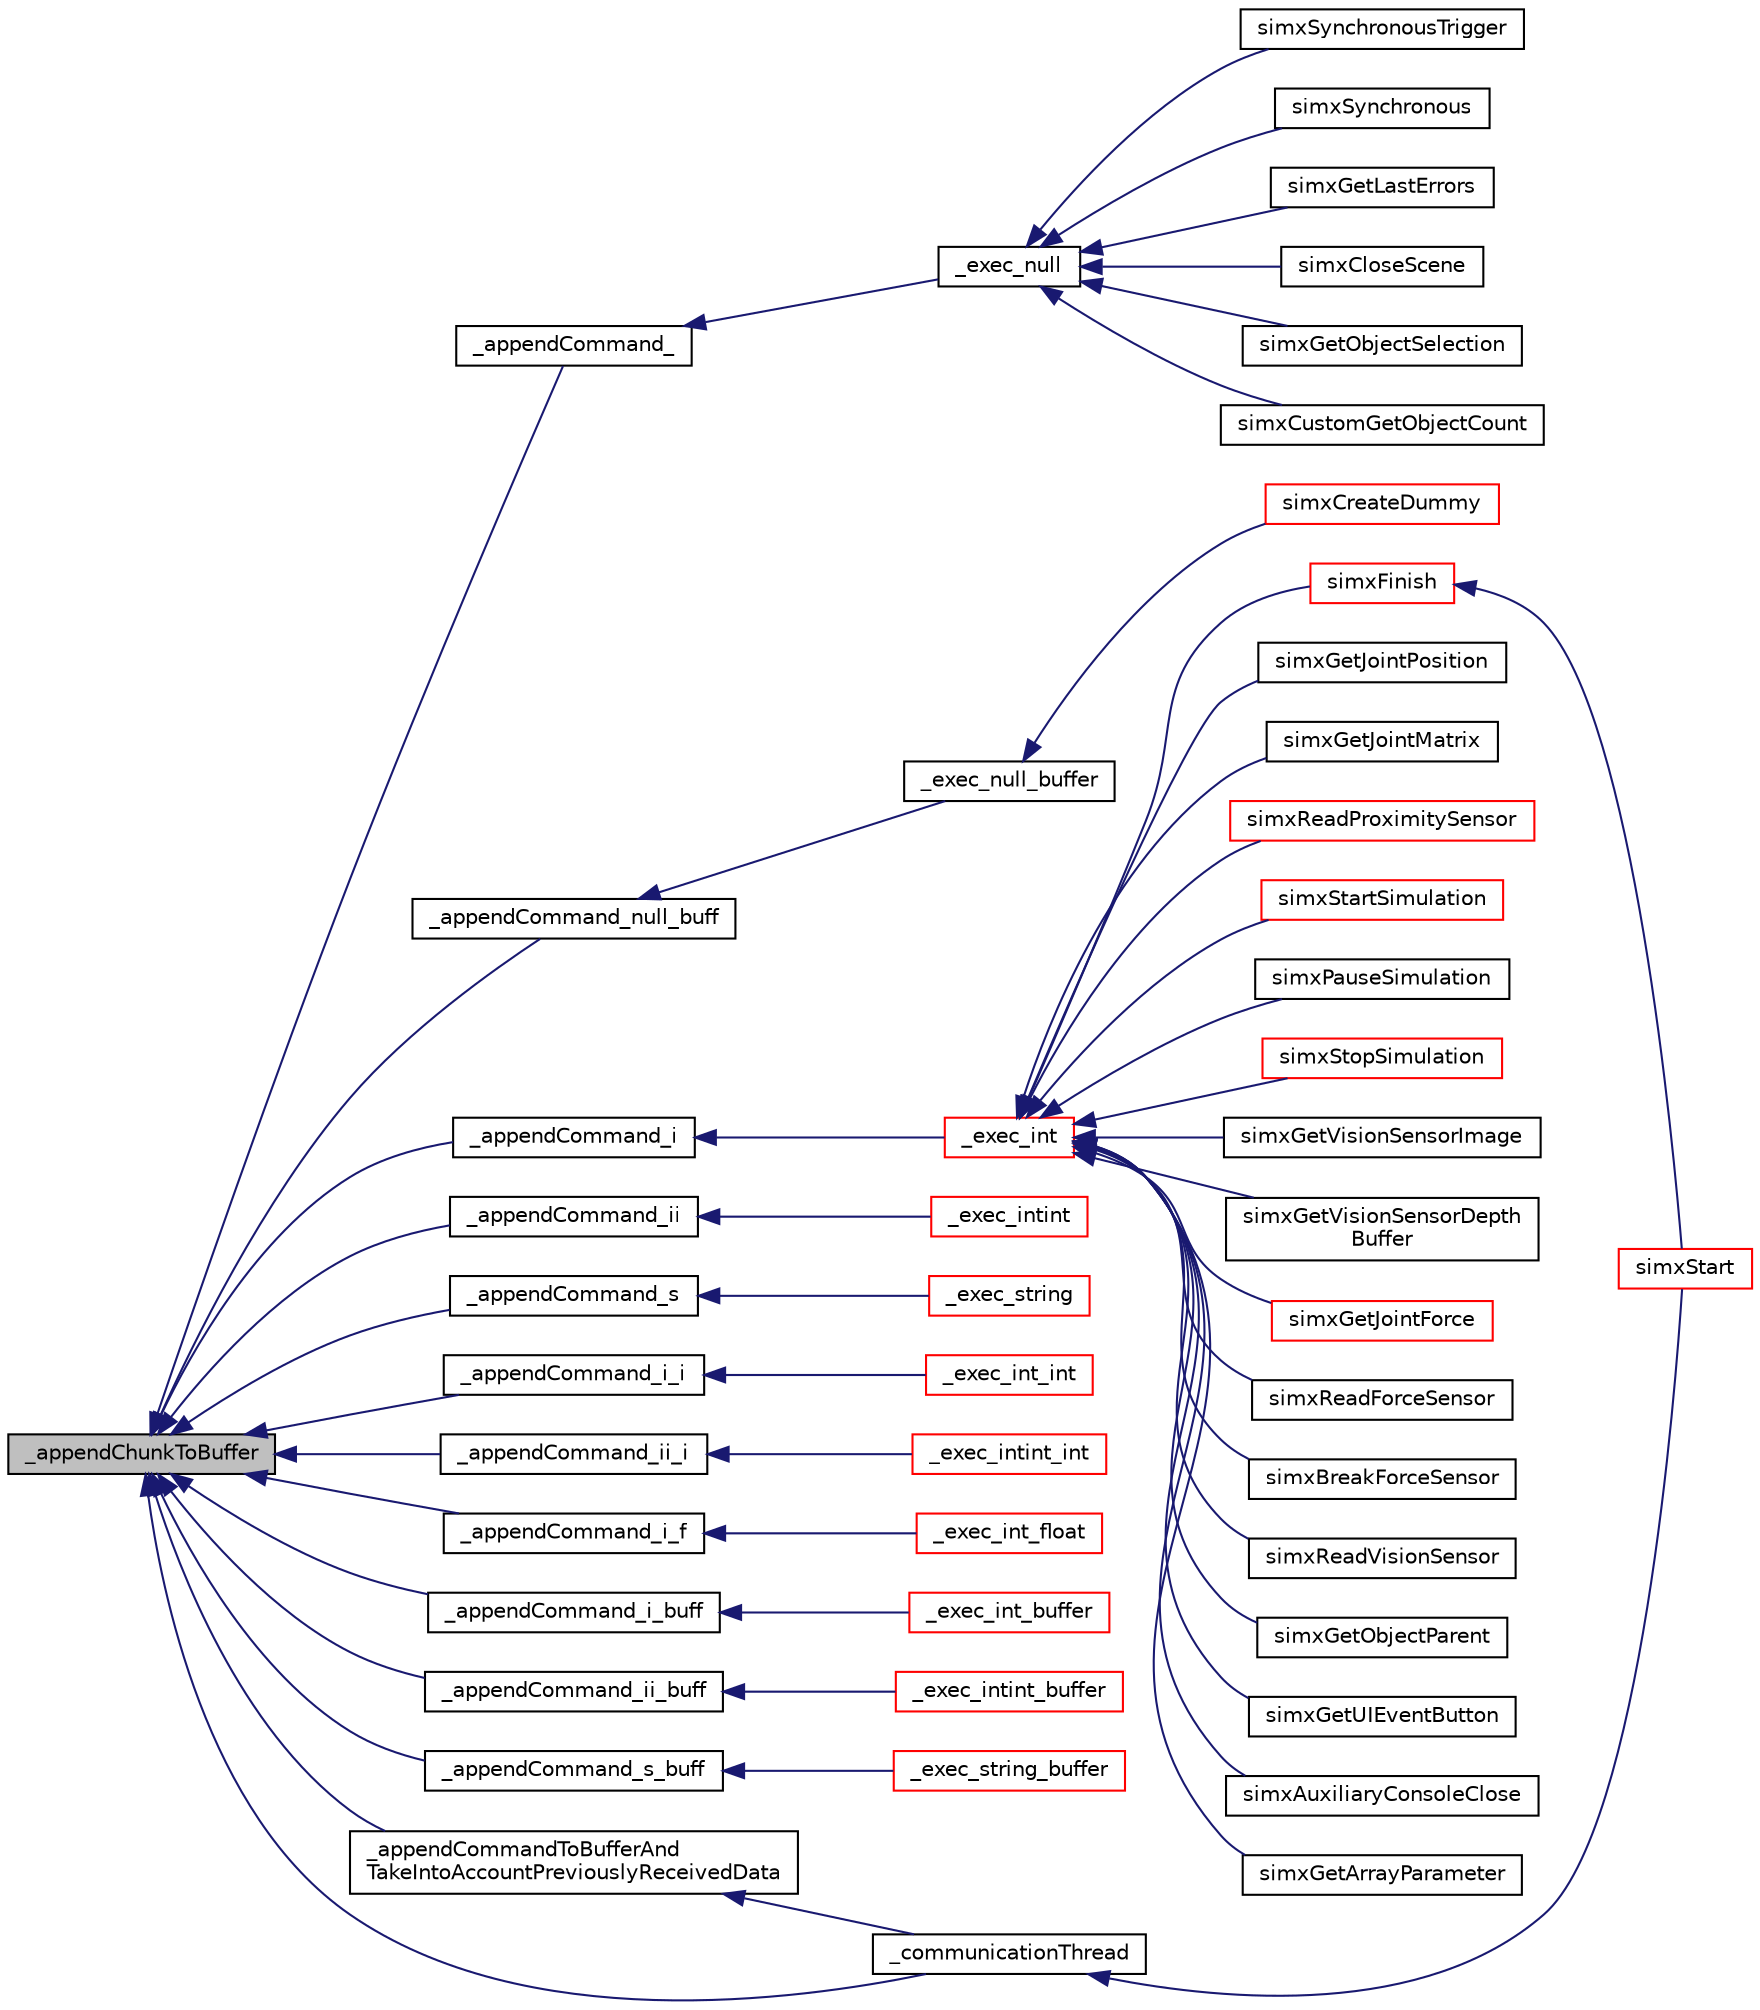 digraph "_appendChunkToBuffer"
{
  edge [fontname="Helvetica",fontsize="10",labelfontname="Helvetica",labelfontsize="10"];
  node [fontname="Helvetica",fontsize="10",shape=record];
  rankdir="LR";
  Node1 [label="_appendChunkToBuffer",height=0.2,width=0.4,color="black", fillcolor="grey75", style="filled" fontcolor="black"];
  Node1 -> Node2 [dir="back",color="midnightblue",fontsize="10",style="solid",fontname="Helvetica"];
  Node2 [label="_appendCommand_",height=0.2,width=0.4,color="black", fillcolor="white", style="filled",URL="$ext_api_8c.html#ac126203fe05107ed332aa8fe6a48f999"];
  Node2 -> Node3 [dir="back",color="midnightblue",fontsize="10",style="solid",fontname="Helvetica"];
  Node3 [label="_exec_null",height=0.2,width=0.4,color="black", fillcolor="white", style="filled",URL="$ext_api_8c.html#aa4d6e3e9f9ac23ef988b261edd0f1e7f"];
  Node3 -> Node4 [dir="back",color="midnightblue",fontsize="10",style="solid",fontname="Helvetica"];
  Node4 [label="simxSynchronousTrigger",height=0.2,width=0.4,color="black", fillcolor="white", style="filled",URL="$ext_api_8h.html#af09861c15a7b5017d37807def9529f12"];
  Node3 -> Node5 [dir="back",color="midnightblue",fontsize="10",style="solid",fontname="Helvetica"];
  Node5 [label="simxSynchronous",height=0.2,width=0.4,color="black", fillcolor="white", style="filled",URL="$ext_api_8h.html#a0a80c37ef777948657a62b728d9431df"];
  Node3 -> Node6 [dir="back",color="midnightblue",fontsize="10",style="solid",fontname="Helvetica"];
  Node6 [label="simxGetLastErrors",height=0.2,width=0.4,color="black", fillcolor="white", style="filled",URL="$ext_api_8h.html#a265b9b6d5f02dc1ef8d3f456de6ba14f"];
  Node3 -> Node7 [dir="back",color="midnightblue",fontsize="10",style="solid",fontname="Helvetica"];
  Node7 [label="simxCloseScene",height=0.2,width=0.4,color="black", fillcolor="white", style="filled",URL="$ext_api_8h.html#a5be48e4f55358dc8d590b4a5dbc5d40a"];
  Node3 -> Node8 [dir="back",color="midnightblue",fontsize="10",style="solid",fontname="Helvetica"];
  Node8 [label="simxGetObjectSelection",height=0.2,width=0.4,color="black", fillcolor="white", style="filled",URL="$ext_api_8h.html#a54a1782a88e76582bea326066d52ee36"];
  Node3 -> Node9 [dir="back",color="midnightblue",fontsize="10",style="solid",fontname="Helvetica"];
  Node9 [label="simxCustomGetObjectCount",height=0.2,width=0.4,color="black", fillcolor="white", style="filled",URL="$ext_api_custom_8h.html#a6b8e3e5248f60b265adfbaf84df5e314"];
  Node1 -> Node10 [dir="back",color="midnightblue",fontsize="10",style="solid",fontname="Helvetica"];
  Node10 [label="_appendCommand_null_buff",height=0.2,width=0.4,color="black", fillcolor="white", style="filled",URL="$ext_api_8c.html#adf97e07e7d90be2a7552b9631f4c8651"];
  Node10 -> Node11 [dir="back",color="midnightblue",fontsize="10",style="solid",fontname="Helvetica"];
  Node11 [label="_exec_null_buffer",height=0.2,width=0.4,color="black", fillcolor="white", style="filled",URL="$ext_api_8c.html#a6e5bbe1e829dc2e96f74de0273e580fd"];
  Node11 -> Node12 [dir="back",color="midnightblue",fontsize="10",style="solid",fontname="Helvetica"];
  Node12 [label="simxCreateDummy",height=0.2,width=0.4,color="red", fillcolor="white", style="filled",URL="$ext_api_8h.html#a82649f82fdb3aeab83e5de1be27975a2"];
  Node1 -> Node13 [dir="back",color="midnightblue",fontsize="10",style="solid",fontname="Helvetica"];
  Node13 [label="_appendCommand_i",height=0.2,width=0.4,color="black", fillcolor="white", style="filled",URL="$ext_api_8c.html#af3068e561cfcc74e8ff2131fac89ba59"];
  Node13 -> Node14 [dir="back",color="midnightblue",fontsize="10",style="solid",fontname="Helvetica"];
  Node14 [label="_exec_int",height=0.2,width=0.4,color="red", fillcolor="white", style="filled",URL="$ext_api_8c.html#a3f9fac4b9f89024076034ffa70db1116"];
  Node14 -> Node15 [dir="back",color="midnightblue",fontsize="10",style="solid",fontname="Helvetica"];
  Node15 [label="simxFinish",height=0.2,width=0.4,color="red", fillcolor="white", style="filled",URL="$ext_api_8h.html#a1ef5e6857ae562f0e910d471ea683202"];
  Node15 -> Node16 [dir="back",color="midnightblue",fontsize="10",style="solid",fontname="Helvetica"];
  Node16 [label="simxStart",height=0.2,width=0.4,color="red", fillcolor="white", style="filled",URL="$ext_api_8h.html#af8e78f3b4698eb09fe31f59c46a4848f"];
  Node14 -> Node17 [dir="back",color="midnightblue",fontsize="10",style="solid",fontname="Helvetica"];
  Node17 [label="simxGetJointPosition",height=0.2,width=0.4,color="black", fillcolor="white", style="filled",URL="$ext_api_8h.html#a3f77419c65e658adf82752d4f51532df"];
  Node14 -> Node18 [dir="back",color="midnightblue",fontsize="10",style="solid",fontname="Helvetica"];
  Node18 [label="simxGetJointMatrix",height=0.2,width=0.4,color="black", fillcolor="white", style="filled",URL="$ext_api_8h.html#a551f5c252fd6bece0b31a961346c5e86"];
  Node14 -> Node19 [dir="back",color="midnightblue",fontsize="10",style="solid",fontname="Helvetica"];
  Node19 [label="simxReadProximitySensor",height=0.2,width=0.4,color="red", fillcolor="white", style="filled",URL="$ext_api_8h.html#a9b28fe7f6137f494fe70c99b9a921293"];
  Node14 -> Node20 [dir="back",color="midnightblue",fontsize="10",style="solid",fontname="Helvetica"];
  Node20 [label="simxStartSimulation",height=0.2,width=0.4,color="red", fillcolor="white", style="filled",URL="$ext_api_8h.html#a0a5aaad500ed97992f72d6b6b18b90ed"];
  Node14 -> Node21 [dir="back",color="midnightblue",fontsize="10",style="solid",fontname="Helvetica"];
  Node21 [label="simxPauseSimulation",height=0.2,width=0.4,color="black", fillcolor="white", style="filled",URL="$ext_api_8h.html#aa26c076bd8b7220e5986f40567b0a243"];
  Node14 -> Node22 [dir="back",color="midnightblue",fontsize="10",style="solid",fontname="Helvetica"];
  Node22 [label="simxStopSimulation",height=0.2,width=0.4,color="red", fillcolor="white", style="filled",URL="$ext_api_8h.html#aba781c23bfffe69b4e130e9be69239b8"];
  Node14 -> Node23 [dir="back",color="midnightblue",fontsize="10",style="solid",fontname="Helvetica"];
  Node23 [label="simxGetVisionSensorImage",height=0.2,width=0.4,color="black", fillcolor="white", style="filled",URL="$ext_api_8h.html#a33cfd89cf377ea515f697732b535e143"];
  Node14 -> Node24 [dir="back",color="midnightblue",fontsize="10",style="solid",fontname="Helvetica"];
  Node24 [label="simxGetVisionSensorDepth\lBuffer",height=0.2,width=0.4,color="black", fillcolor="white", style="filled",URL="$ext_api_8h.html#a7c25ae520b92031fa3fbcc20092f7685"];
  Node14 -> Node25 [dir="back",color="midnightblue",fontsize="10",style="solid",fontname="Helvetica"];
  Node25 [label="simxGetJointForce",height=0.2,width=0.4,color="red", fillcolor="white", style="filled",URL="$ext_api_8h.html#a3bbd74b44a592d70fc94822e74017f4c"];
  Node14 -> Node26 [dir="back",color="midnightblue",fontsize="10",style="solid",fontname="Helvetica"];
  Node26 [label="simxReadForceSensor",height=0.2,width=0.4,color="black", fillcolor="white", style="filled",URL="$ext_api_8h.html#ace3ba1e1784863e91b612eedc8f68c6a"];
  Node14 -> Node27 [dir="back",color="midnightblue",fontsize="10",style="solid",fontname="Helvetica"];
  Node27 [label="simxBreakForceSensor",height=0.2,width=0.4,color="black", fillcolor="white", style="filled",URL="$ext_api_8h.html#ac0b1a57075a8031b5b460ba8e50affff"];
  Node14 -> Node28 [dir="back",color="midnightblue",fontsize="10",style="solid",fontname="Helvetica"];
  Node28 [label="simxReadVisionSensor",height=0.2,width=0.4,color="black", fillcolor="white", style="filled",URL="$ext_api_8h.html#a89f81d7d0d27a9c502458e4b310b414b"];
  Node14 -> Node29 [dir="back",color="midnightblue",fontsize="10",style="solid",fontname="Helvetica"];
  Node29 [label="simxGetObjectParent",height=0.2,width=0.4,color="black", fillcolor="white", style="filled",URL="$ext_api_8h.html#abd1a9c53eced33331711762ff304fd58"];
  Node14 -> Node30 [dir="back",color="midnightblue",fontsize="10",style="solid",fontname="Helvetica"];
  Node30 [label="simxGetUIEventButton",height=0.2,width=0.4,color="black", fillcolor="white", style="filled",URL="$ext_api_8h.html#ad77400e7086119a6c2fa82227dd4d73a"];
  Node14 -> Node31 [dir="back",color="midnightblue",fontsize="10",style="solid",fontname="Helvetica"];
  Node31 [label="simxAuxiliaryConsoleClose",height=0.2,width=0.4,color="black", fillcolor="white", style="filled",URL="$ext_api_8h.html#aeecb5e8eecc5515d62c58ede99949db1"];
  Node14 -> Node32 [dir="back",color="midnightblue",fontsize="10",style="solid",fontname="Helvetica"];
  Node32 [label="simxGetArrayParameter",height=0.2,width=0.4,color="black", fillcolor="white", style="filled",URL="$ext_api_8h.html#a25383da895441191ebb6395799d0c940"];
  Node1 -> Node33 [dir="back",color="midnightblue",fontsize="10",style="solid",fontname="Helvetica"];
  Node33 [label="_appendCommand_ii",height=0.2,width=0.4,color="black", fillcolor="white", style="filled",URL="$ext_api_8c.html#a1dd0efd5b1fb9f0303147a2dcb9f7917"];
  Node33 -> Node34 [dir="back",color="midnightblue",fontsize="10",style="solid",fontname="Helvetica"];
  Node34 [label="_exec_intint",height=0.2,width=0.4,color="red", fillcolor="white", style="filled",URL="$ext_api_8c.html#a08086a57ef343cf270d0ce254755f9b1"];
  Node1 -> Node35 [dir="back",color="midnightblue",fontsize="10",style="solid",fontname="Helvetica"];
  Node35 [label="_appendCommand_s",height=0.2,width=0.4,color="black", fillcolor="white", style="filled",URL="$ext_api_8c.html#a716a184796e0225537f604be8383692f"];
  Node35 -> Node36 [dir="back",color="midnightblue",fontsize="10",style="solid",fontname="Helvetica"];
  Node36 [label="_exec_string",height=0.2,width=0.4,color="red", fillcolor="white", style="filled",URL="$ext_api_8c.html#a8ed61bf56ec0a97663d58839033c3b8d"];
  Node1 -> Node37 [dir="back",color="midnightblue",fontsize="10",style="solid",fontname="Helvetica"];
  Node37 [label="_appendCommand_i_i",height=0.2,width=0.4,color="black", fillcolor="white", style="filled",URL="$ext_api_8c.html#a029b8553dbefeed390eff834c2bfc1fd"];
  Node37 -> Node38 [dir="back",color="midnightblue",fontsize="10",style="solid",fontname="Helvetica"];
  Node38 [label="_exec_int_int",height=0.2,width=0.4,color="red", fillcolor="white", style="filled",URL="$ext_api_8c.html#ac38cf11e1170dd061d6755bd73012edf"];
  Node1 -> Node39 [dir="back",color="midnightblue",fontsize="10",style="solid",fontname="Helvetica"];
  Node39 [label="_appendCommand_ii_i",height=0.2,width=0.4,color="black", fillcolor="white", style="filled",URL="$ext_api_8c.html#a8511e2c2105441d9c1ea123b03506fe5"];
  Node39 -> Node40 [dir="back",color="midnightblue",fontsize="10",style="solid",fontname="Helvetica"];
  Node40 [label="_exec_intint_int",height=0.2,width=0.4,color="red", fillcolor="white", style="filled",URL="$ext_api_8c.html#a6c24b4d2c4ef060907e00d52fb7eba93"];
  Node1 -> Node41 [dir="back",color="midnightblue",fontsize="10",style="solid",fontname="Helvetica"];
  Node41 [label="_appendCommand_i_f",height=0.2,width=0.4,color="black", fillcolor="white", style="filled",URL="$ext_api_8c.html#a468c15266073acf4a22f11d054e9113f"];
  Node41 -> Node42 [dir="back",color="midnightblue",fontsize="10",style="solid",fontname="Helvetica"];
  Node42 [label="_exec_int_float",height=0.2,width=0.4,color="red", fillcolor="white", style="filled",URL="$ext_api_8c.html#a4d1f15efbb05ebc04a8431b0f47dfe97"];
  Node1 -> Node43 [dir="back",color="midnightblue",fontsize="10",style="solid",fontname="Helvetica"];
  Node43 [label="_appendCommand_i_buff",height=0.2,width=0.4,color="black", fillcolor="white", style="filled",URL="$ext_api_8c.html#abf00e1f860c6ba2ac144b16fcd8d04d8"];
  Node43 -> Node44 [dir="back",color="midnightblue",fontsize="10",style="solid",fontname="Helvetica"];
  Node44 [label="_exec_int_buffer",height=0.2,width=0.4,color="red", fillcolor="white", style="filled",URL="$ext_api_8c.html#aa45d3ce06ddc5671219e14edde3e8c1a"];
  Node1 -> Node45 [dir="back",color="midnightblue",fontsize="10",style="solid",fontname="Helvetica"];
  Node45 [label="_appendCommand_ii_buff",height=0.2,width=0.4,color="black", fillcolor="white", style="filled",URL="$ext_api_8c.html#adeda599e21f8beb63afcac7f507f77ee"];
  Node45 -> Node46 [dir="back",color="midnightblue",fontsize="10",style="solid",fontname="Helvetica"];
  Node46 [label="_exec_intint_buffer",height=0.2,width=0.4,color="red", fillcolor="white", style="filled",URL="$ext_api_8c.html#a913a1086f779eb53fe8c012cc6aad3df"];
  Node1 -> Node47 [dir="back",color="midnightblue",fontsize="10",style="solid",fontname="Helvetica"];
  Node47 [label="_appendCommand_s_buff",height=0.2,width=0.4,color="black", fillcolor="white", style="filled",URL="$ext_api_8c.html#af20b711251b808d1351463eb21687977"];
  Node47 -> Node48 [dir="back",color="midnightblue",fontsize="10",style="solid",fontname="Helvetica"];
  Node48 [label="_exec_string_buffer",height=0.2,width=0.4,color="red", fillcolor="white", style="filled",URL="$ext_api_8c.html#adb74c31832d3e7bb70c0df25a2f724f5"];
  Node1 -> Node49 [dir="back",color="midnightblue",fontsize="10",style="solid",fontname="Helvetica"];
  Node49 [label="_appendCommandToBufferAnd\lTakeIntoAccountPreviouslyReceivedData",height=0.2,width=0.4,color="black", fillcolor="white", style="filled",URL="$ext_api_8c.html#a4c2018474a7e3721bd7b508e4c24eaf6"];
  Node49 -> Node50 [dir="back",color="midnightblue",fontsize="10",style="solid",fontname="Helvetica"];
  Node50 [label="_communicationThread",height=0.2,width=0.4,color="black", fillcolor="white", style="filled",URL="$ext_api_8c.html#a59c9b2c70208a3484ea718c8a57773af"];
  Node50 -> Node16 [dir="back",color="midnightblue",fontsize="10",style="solid",fontname="Helvetica"];
  Node1 -> Node50 [dir="back",color="midnightblue",fontsize="10",style="solid",fontname="Helvetica"];
}
